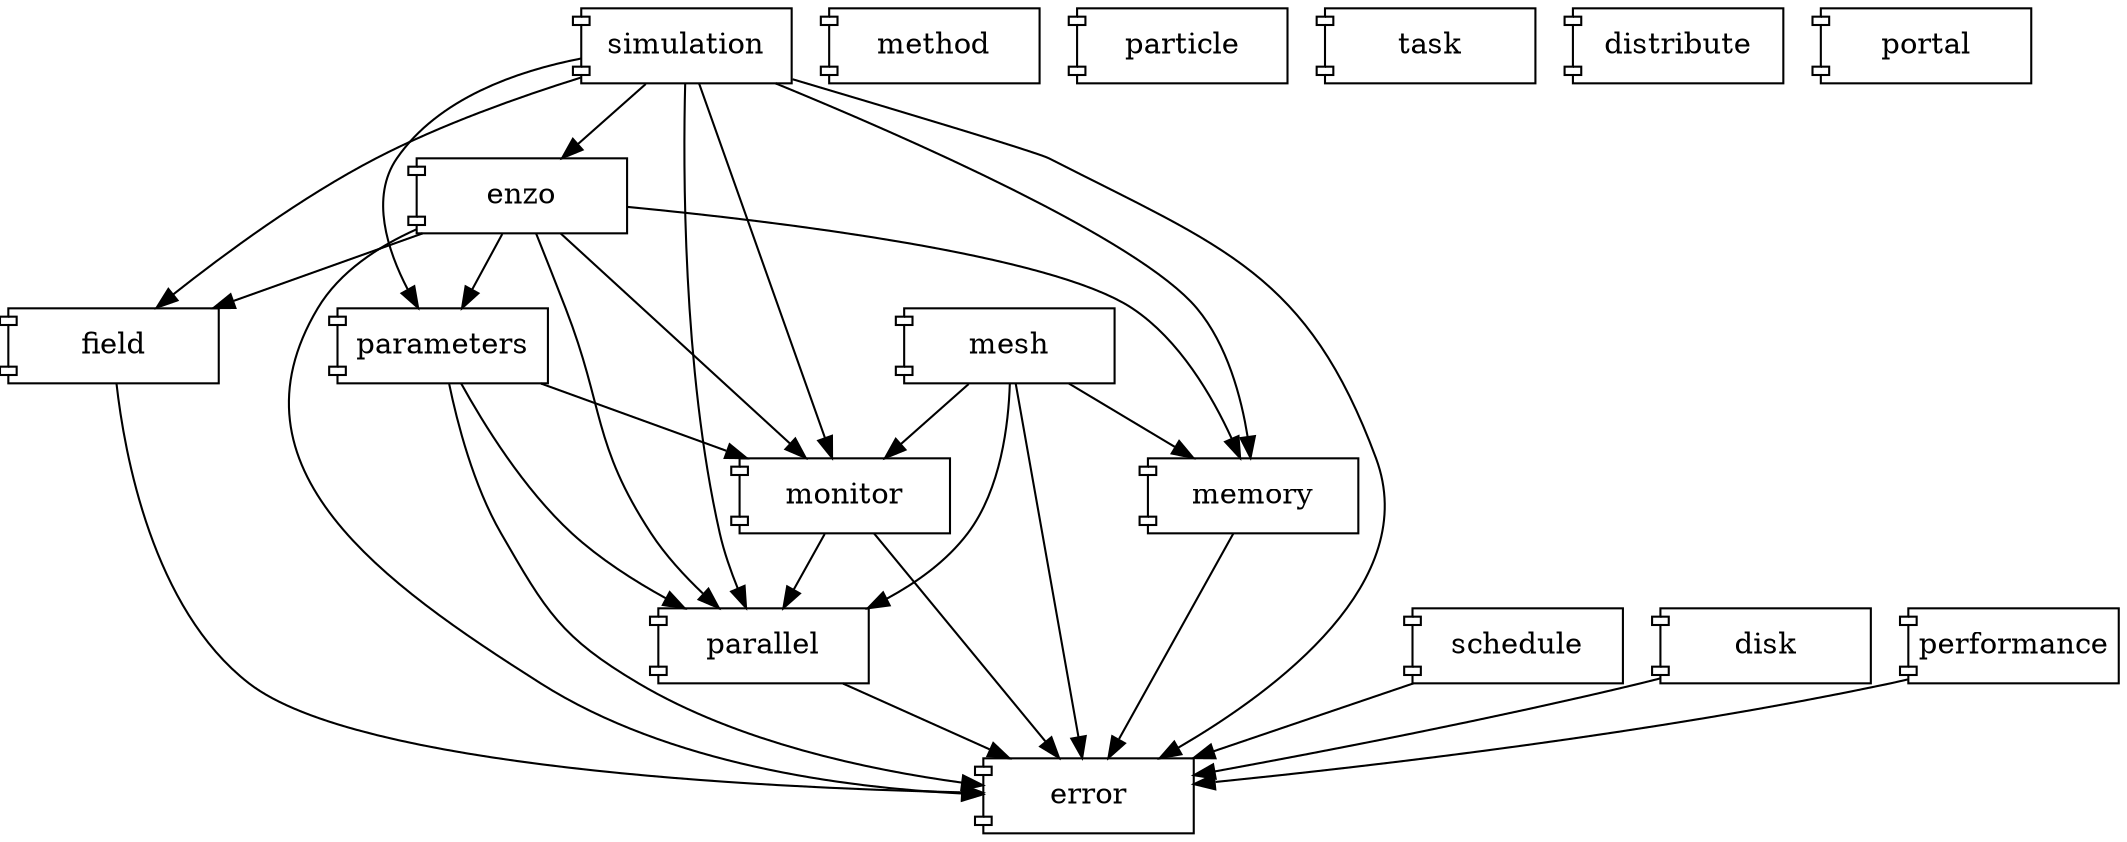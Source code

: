 digraph libraries {

   node [ shape=component,fixedsize=true, width=1.4, pos= "7.0,1.0"] enzo;
   node [ shape=component,fixedsize=true, width=1.4, pos= "6.0,1.0"] simulation;
   node [ shape=component,fixedsize=true, width=1.4, pos= "6.0,2.0"] method; 
   node [ shape=component,fixedsize=true, width=1.4, pos= "5.0,1.0"] mesh;
   node [ shape=component,fixedsize=true, width=1.4, pos= "5.0,2.0"]  field; 
   node [ shape=component,fixedsize=true, width=1.4, pos= "5.0,3.0"] particle; 
   node [ shape=component,fixedsize=true, width=1.4, pos= "4.0,1.0"] task; 
   node [ shape=component,fixedsize=true, width=1.4, pos= "4.0,2.0"] distribute; 
   node [ shape=component,fixedsize=true, width=1.4, pos= "4.0,3.0"] schedule; 
   node [ shape=component,fixedsize=true, width=1.4, pos= "3.0,1.0"] disk; 
   node [ shape=component,fixedsize=true, width=1.4, pos= "3.0,2.0"] memory; 
   node [ shape=component,fixedsize=true, width=1.4, pos= "3.0,3.0"] parallel; 
   node [ shape=component,fixedsize=true, width=1.4, pos= "2.0,1.0"] parameters; 
   node [ shape=component,fixedsize=true, width=1.4, pos= "2.0,2.0"] monitor; 
   node [ shape=component,fixedsize=true, width=1.4, pos= "2.0,3.0"] portal; 
   node [ shape=component,fixedsize=true, width=1.4, pos= "1.0,1.0"] performance; 
   node [ shape=component,fixedsize=true, width=1.4, pos= "1.0,2.0" ] error;

   enzo        -> {field error parallel monitor parameters memory};

   simulation  -> {error parameters parallel monitor memory enzo field};
   method      -> {};
   
   mesh        -> {error memory parallel monitor};
   field       -> {error};
   particle    -> {};

   task        -> {};
   distribute  -> {};
   schedule    -> {error};

   disk        -> {error};
   memory      -> {error};
   parallel    -> {error};

   parameters  -> {error parallel  monitor};
   monitor     -> {parallel  error};
   portal      -> {};

   performance -> {error};
   error       -> {};


}
